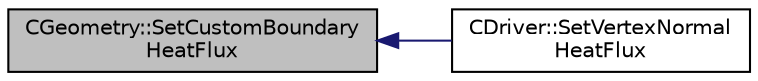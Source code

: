 digraph "CGeometry::SetCustomBoundaryHeatFlux"
{
  edge [fontname="Helvetica",fontsize="10",labelfontname="Helvetica",labelfontsize="10"];
  node [fontname="Helvetica",fontsize="10",shape=record];
  rankdir="LR";
  Node2653 [label="CGeometry::SetCustomBoundary\lHeatFlux",height=0.2,width=0.4,color="black", fillcolor="grey75", style="filled", fontcolor="black"];
  Node2653 -> Node2654 [dir="back",color="midnightblue",fontsize="10",style="solid",fontname="Helvetica"];
  Node2654 [label="CDriver::SetVertexNormal\lHeatFlux",height=0.2,width=0.4,color="black", fillcolor="white", style="filled",URL="$class_c_driver.html#ab39b78db1540662c1ee63079f5a85c06",tooltip="Set the wall normal component of the heat flux at a vertex on a specified marker. ..."];
}
